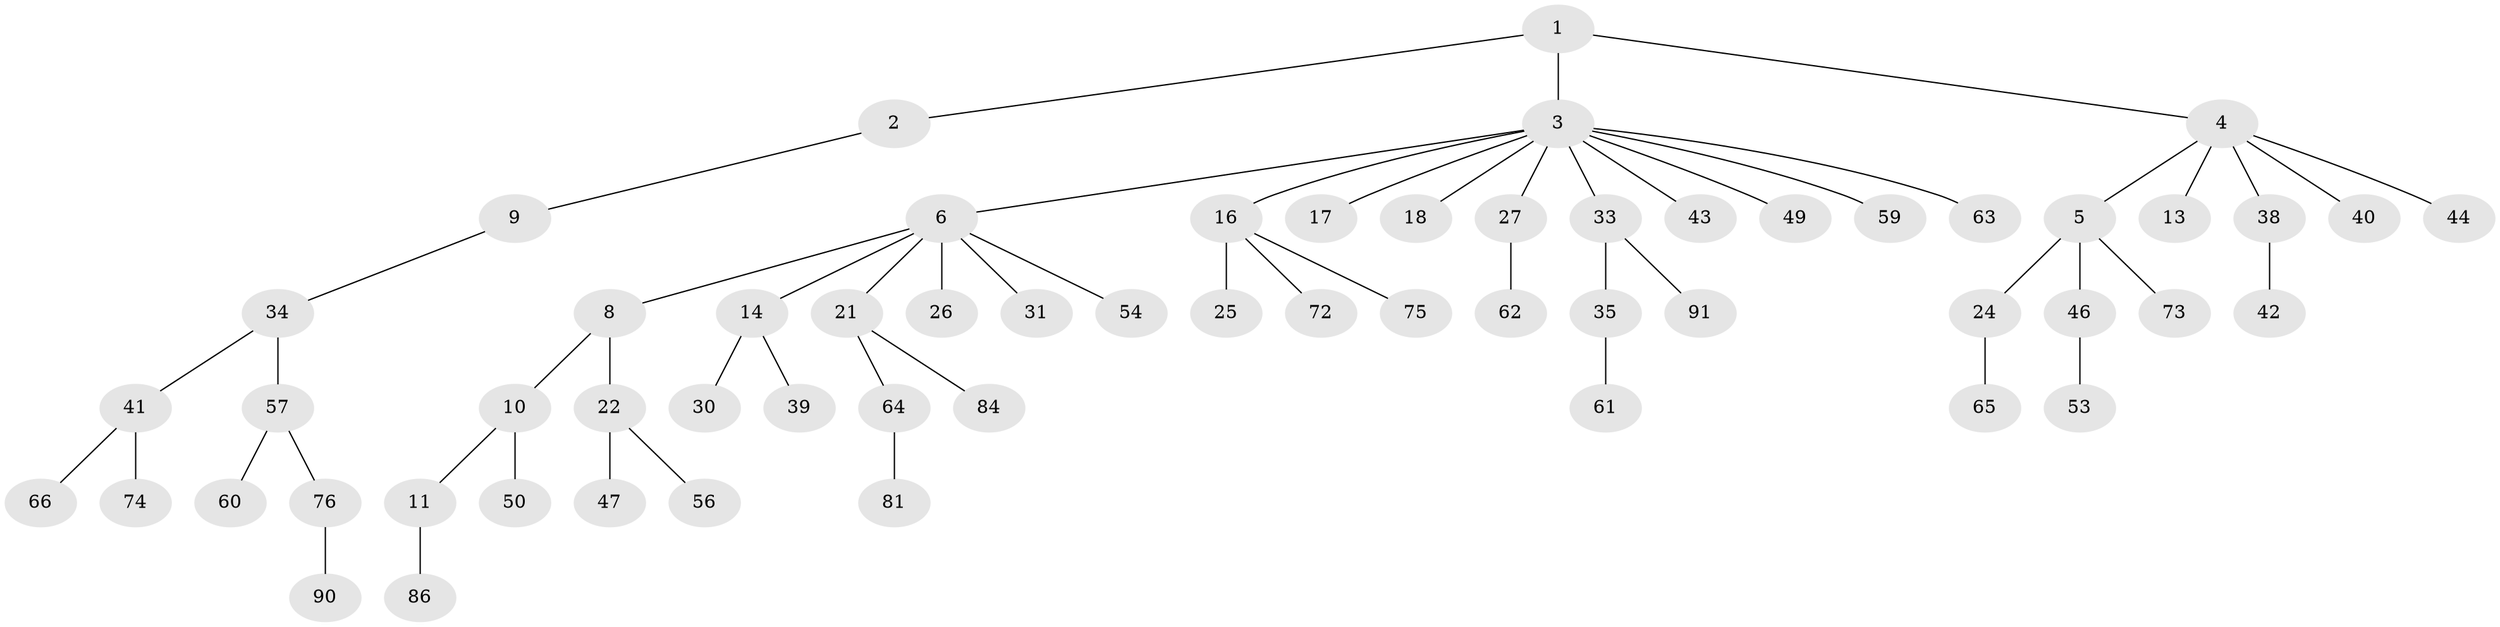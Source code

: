 // Generated by graph-tools (version 1.1) at 2025/52/02/27/25 19:52:12]
// undirected, 59 vertices, 58 edges
graph export_dot {
graph [start="1"]
  node [color=gray90,style=filled];
  1 [super="+7"];
  2 [super="+79"];
  3 [super="+15"];
  4 [super="+12"];
  5 [super="+23"];
  6 [super="+19"];
  8;
  9;
  10 [super="+20"];
  11 [super="+28"];
  13 [super="+82"];
  14 [super="+48"];
  16 [super="+29"];
  17;
  18 [super="+32"];
  21 [super="+55"];
  22 [super="+37"];
  24;
  25;
  26;
  27;
  30 [super="+52"];
  31 [super="+71"];
  33 [super="+51"];
  34 [super="+36"];
  35;
  38 [super="+45"];
  39;
  40;
  41;
  42 [super="+78"];
  43 [super="+85"];
  44 [super="+67"];
  46;
  47;
  49 [super="+68"];
  50;
  53 [super="+88"];
  54 [super="+77"];
  56 [super="+80"];
  57 [super="+58"];
  59;
  60;
  61;
  62;
  63;
  64 [super="+70"];
  65 [super="+89"];
  66 [super="+69"];
  72;
  73;
  74 [super="+83"];
  75;
  76 [super="+87"];
  81;
  84;
  86;
  90;
  91;
  1 -- 2;
  1 -- 3;
  1 -- 4;
  2 -- 9;
  3 -- 6;
  3 -- 33;
  3 -- 49;
  3 -- 59;
  3 -- 16;
  3 -- 17;
  3 -- 18;
  3 -- 27;
  3 -- 43;
  3 -- 63;
  4 -- 5;
  4 -- 13;
  4 -- 38;
  4 -- 40;
  4 -- 44;
  5 -- 24;
  5 -- 73;
  5 -- 46;
  6 -- 8;
  6 -- 14;
  6 -- 31;
  6 -- 54;
  6 -- 26;
  6 -- 21;
  8 -- 10;
  8 -- 22;
  9 -- 34;
  10 -- 11;
  10 -- 50;
  11 -- 86;
  14 -- 30;
  14 -- 39;
  16 -- 25;
  16 -- 75;
  16 -- 72;
  21 -- 64;
  21 -- 84;
  22 -- 56;
  22 -- 47;
  24 -- 65;
  27 -- 62;
  33 -- 35;
  33 -- 91;
  34 -- 41;
  34 -- 57;
  35 -- 61;
  38 -- 42;
  41 -- 66;
  41 -- 74;
  46 -- 53;
  57 -- 60;
  57 -- 76;
  64 -- 81;
  76 -- 90;
}
